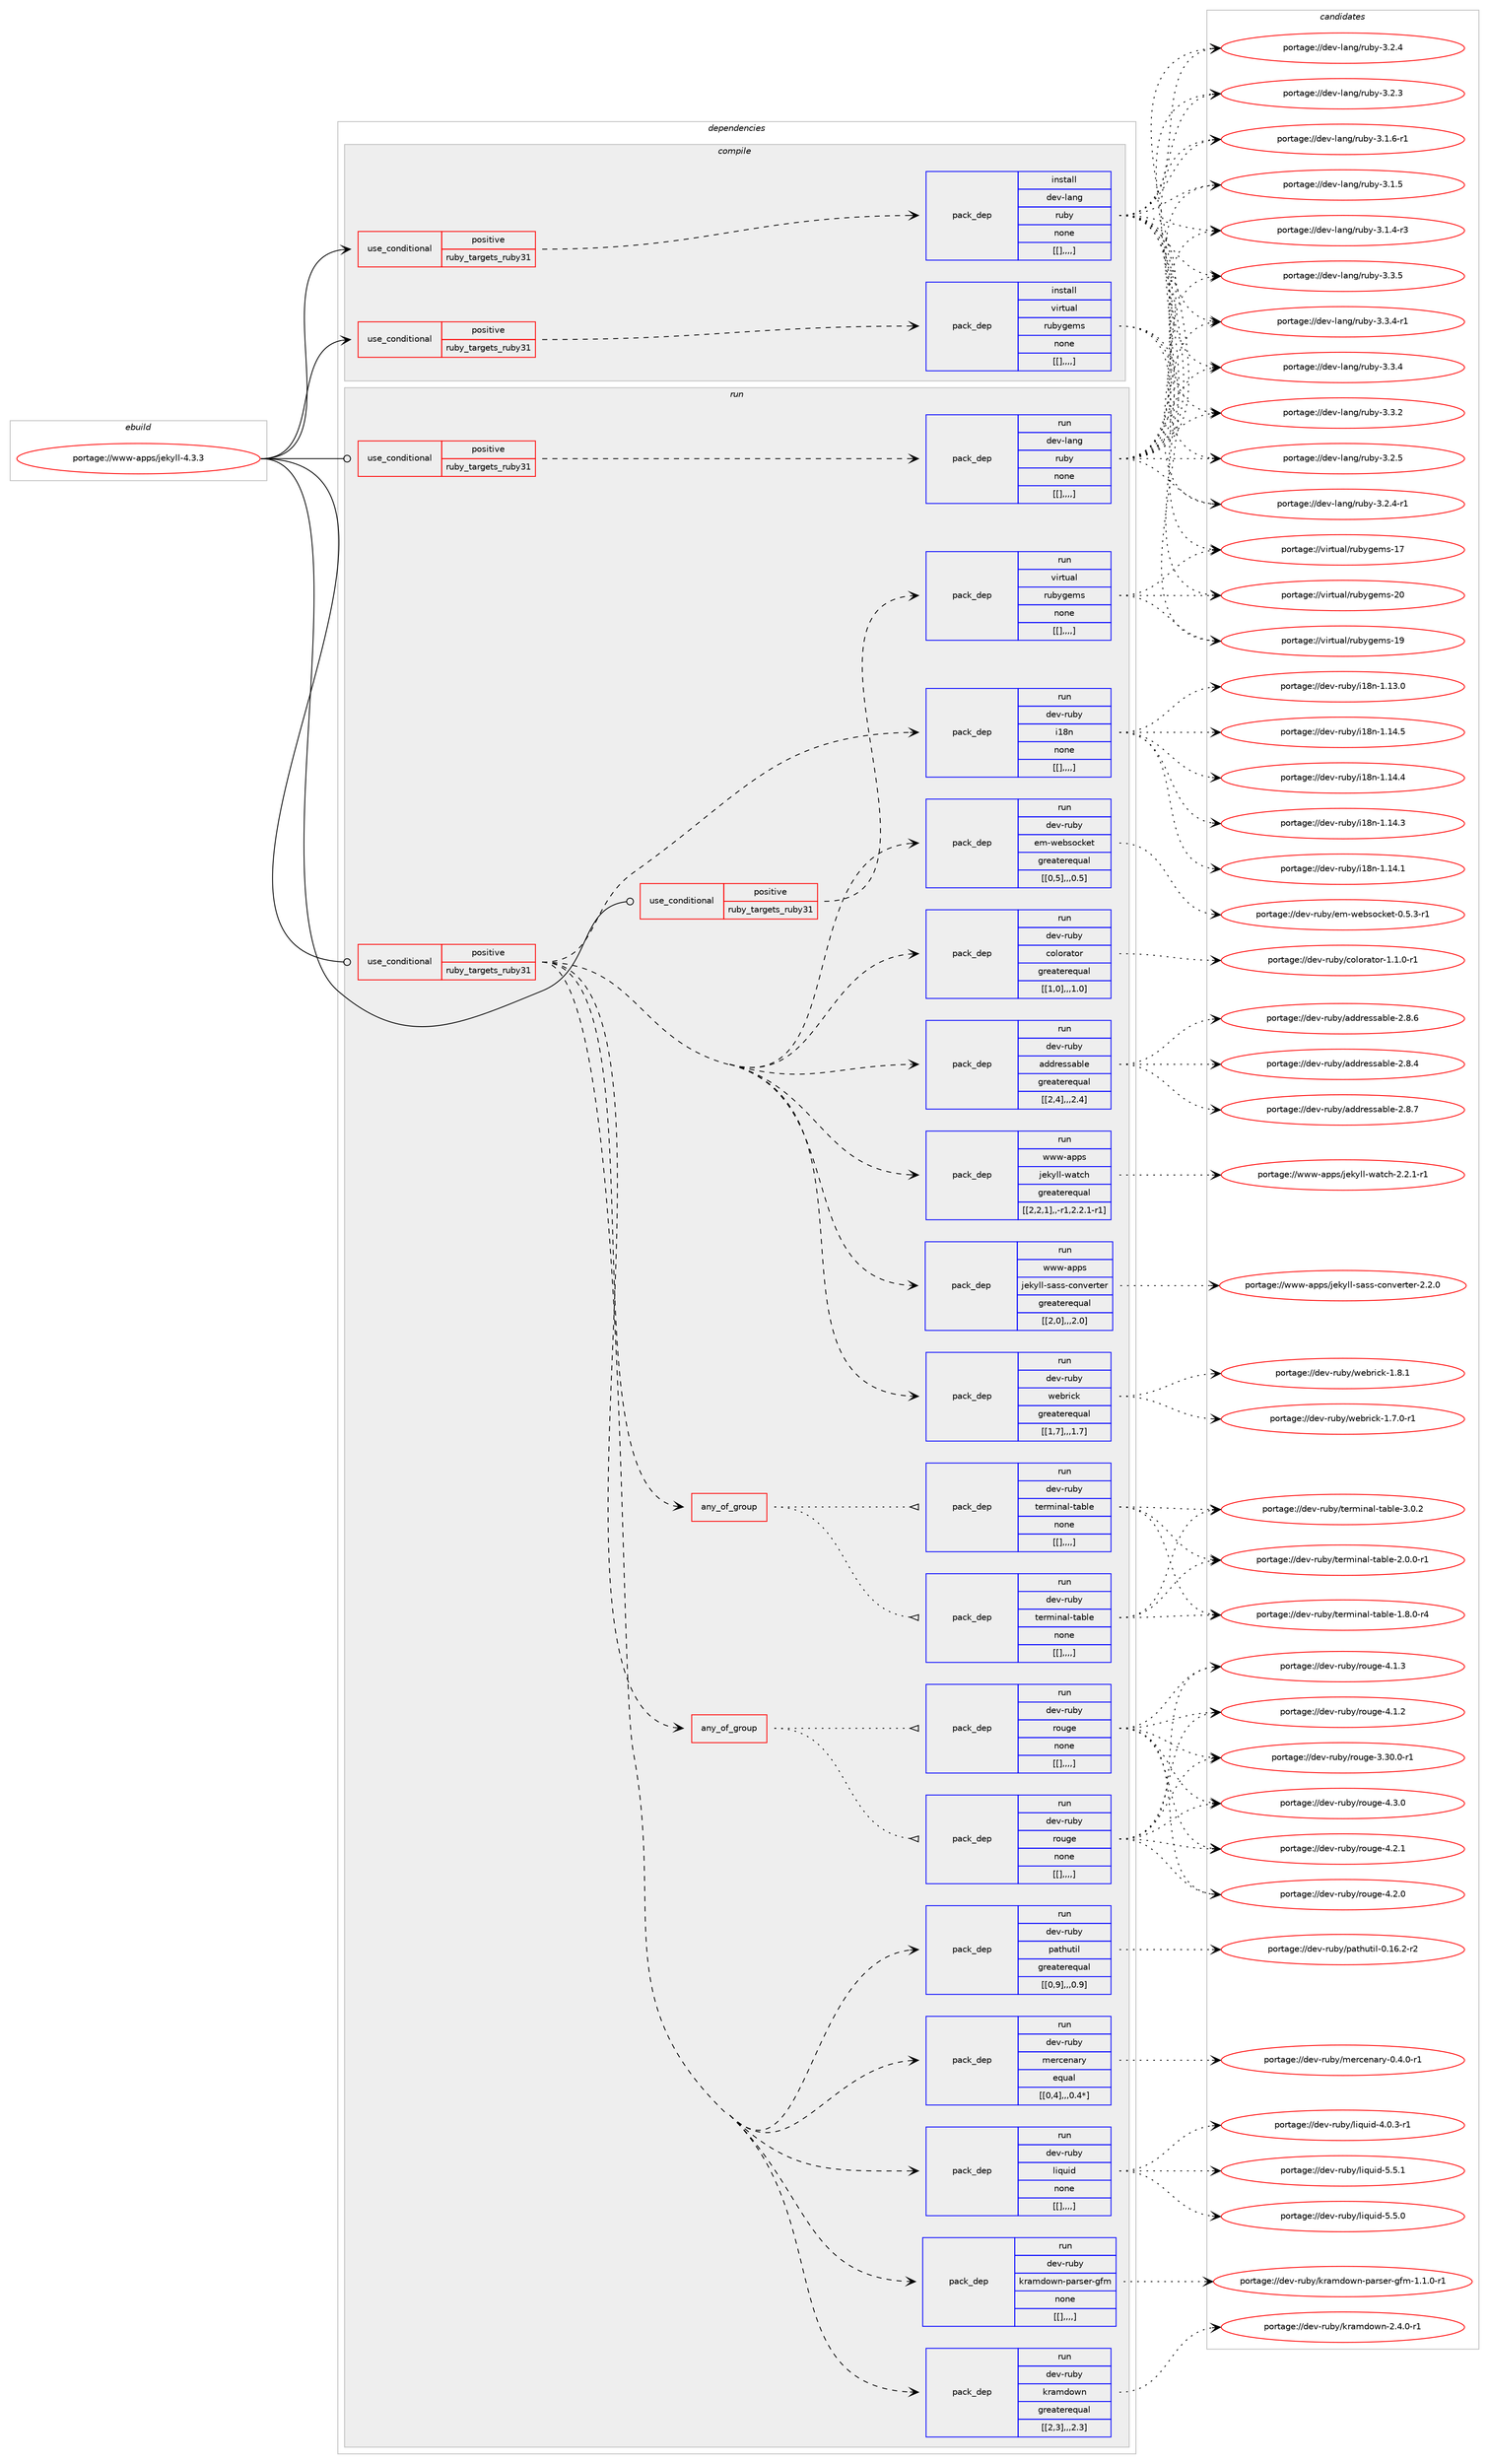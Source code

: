 digraph prolog {

# *************
# Graph options
# *************

newrank=true;
concentrate=true;
compound=true;
graph [rankdir=LR,fontname=Helvetica,fontsize=10,ranksep=1.5];#, ranksep=2.5, nodesep=0.2];
edge  [arrowhead=vee];
node  [fontname=Helvetica,fontsize=10];

# **********
# The ebuild
# **********

subgraph cluster_leftcol {
color=gray;
label=<<i>ebuild</i>>;
id [label="portage://www-apps/jekyll-4.3.3", color=red, width=4, href="../www-apps/jekyll-4.3.3.svg"];
}

# ****************
# The dependencies
# ****************

subgraph cluster_midcol {
color=gray;
label=<<i>dependencies</i>>;
subgraph cluster_compile {
fillcolor="#eeeeee";
style=filled;
label=<<i>compile</i>>;
subgraph cond123648 {
dependency464759 [label=<<TABLE BORDER="0" CELLBORDER="1" CELLSPACING="0" CELLPADDING="4"><TR><TD ROWSPAN="3" CELLPADDING="10">use_conditional</TD></TR><TR><TD>positive</TD></TR><TR><TD>ruby_targets_ruby31</TD></TR></TABLE>>, shape=none, color=red];
subgraph pack337718 {
dependency464760 [label=<<TABLE BORDER="0" CELLBORDER="1" CELLSPACING="0" CELLPADDING="4" WIDTH="220"><TR><TD ROWSPAN="6" CELLPADDING="30">pack_dep</TD></TR><TR><TD WIDTH="110">install</TD></TR><TR><TD>dev-lang</TD></TR><TR><TD>ruby</TD></TR><TR><TD>none</TD></TR><TR><TD>[[],,,,]</TD></TR></TABLE>>, shape=none, color=blue];
}
dependency464759:e -> dependency464760:w [weight=20,style="dashed",arrowhead="vee"];
}
id:e -> dependency464759:w [weight=20,style="solid",arrowhead="vee"];
subgraph cond123649 {
dependency464761 [label=<<TABLE BORDER="0" CELLBORDER="1" CELLSPACING="0" CELLPADDING="4"><TR><TD ROWSPAN="3" CELLPADDING="10">use_conditional</TD></TR><TR><TD>positive</TD></TR><TR><TD>ruby_targets_ruby31</TD></TR></TABLE>>, shape=none, color=red];
subgraph pack337719 {
dependency464762 [label=<<TABLE BORDER="0" CELLBORDER="1" CELLSPACING="0" CELLPADDING="4" WIDTH="220"><TR><TD ROWSPAN="6" CELLPADDING="30">pack_dep</TD></TR><TR><TD WIDTH="110">install</TD></TR><TR><TD>virtual</TD></TR><TR><TD>rubygems</TD></TR><TR><TD>none</TD></TR><TR><TD>[[],,,,]</TD></TR></TABLE>>, shape=none, color=blue];
}
dependency464761:e -> dependency464762:w [weight=20,style="dashed",arrowhead="vee"];
}
id:e -> dependency464761:w [weight=20,style="solid",arrowhead="vee"];
}
subgraph cluster_compileandrun {
fillcolor="#eeeeee";
style=filled;
label=<<i>compile and run</i>>;
}
subgraph cluster_run {
fillcolor="#eeeeee";
style=filled;
label=<<i>run</i>>;
subgraph cond123650 {
dependency464763 [label=<<TABLE BORDER="0" CELLBORDER="1" CELLSPACING="0" CELLPADDING="4"><TR><TD ROWSPAN="3" CELLPADDING="10">use_conditional</TD></TR><TR><TD>positive</TD></TR><TR><TD>ruby_targets_ruby31</TD></TR></TABLE>>, shape=none, color=red];
subgraph pack337720 {
dependency464764 [label=<<TABLE BORDER="0" CELLBORDER="1" CELLSPACING="0" CELLPADDING="4" WIDTH="220"><TR><TD ROWSPAN="6" CELLPADDING="30">pack_dep</TD></TR><TR><TD WIDTH="110">run</TD></TR><TR><TD>dev-lang</TD></TR><TR><TD>ruby</TD></TR><TR><TD>none</TD></TR><TR><TD>[[],,,,]</TD></TR></TABLE>>, shape=none, color=blue];
}
dependency464763:e -> dependency464764:w [weight=20,style="dashed",arrowhead="vee"];
}
id:e -> dependency464763:w [weight=20,style="solid",arrowhead="odot"];
subgraph cond123651 {
dependency464765 [label=<<TABLE BORDER="0" CELLBORDER="1" CELLSPACING="0" CELLPADDING="4"><TR><TD ROWSPAN="3" CELLPADDING="10">use_conditional</TD></TR><TR><TD>positive</TD></TR><TR><TD>ruby_targets_ruby31</TD></TR></TABLE>>, shape=none, color=red];
subgraph pack337721 {
dependency464766 [label=<<TABLE BORDER="0" CELLBORDER="1" CELLSPACING="0" CELLPADDING="4" WIDTH="220"><TR><TD ROWSPAN="6" CELLPADDING="30">pack_dep</TD></TR><TR><TD WIDTH="110">run</TD></TR><TR><TD>dev-ruby</TD></TR><TR><TD>addressable</TD></TR><TR><TD>greaterequal</TD></TR><TR><TD>[[2,4],,,2.4]</TD></TR></TABLE>>, shape=none, color=blue];
}
dependency464765:e -> dependency464766:w [weight=20,style="dashed",arrowhead="vee"];
subgraph pack337722 {
dependency464767 [label=<<TABLE BORDER="0" CELLBORDER="1" CELLSPACING="0" CELLPADDING="4" WIDTH="220"><TR><TD ROWSPAN="6" CELLPADDING="30">pack_dep</TD></TR><TR><TD WIDTH="110">run</TD></TR><TR><TD>dev-ruby</TD></TR><TR><TD>colorator</TD></TR><TR><TD>greaterequal</TD></TR><TR><TD>[[1,0],,,1.0]</TD></TR></TABLE>>, shape=none, color=blue];
}
dependency464765:e -> dependency464767:w [weight=20,style="dashed",arrowhead="vee"];
subgraph pack337723 {
dependency464768 [label=<<TABLE BORDER="0" CELLBORDER="1" CELLSPACING="0" CELLPADDING="4" WIDTH="220"><TR><TD ROWSPAN="6" CELLPADDING="30">pack_dep</TD></TR><TR><TD WIDTH="110">run</TD></TR><TR><TD>dev-ruby</TD></TR><TR><TD>em-websocket</TD></TR><TR><TD>greaterequal</TD></TR><TR><TD>[[0,5],,,0.5]</TD></TR></TABLE>>, shape=none, color=blue];
}
dependency464765:e -> dependency464768:w [weight=20,style="dashed",arrowhead="vee"];
subgraph pack337724 {
dependency464769 [label=<<TABLE BORDER="0" CELLBORDER="1" CELLSPACING="0" CELLPADDING="4" WIDTH="220"><TR><TD ROWSPAN="6" CELLPADDING="30">pack_dep</TD></TR><TR><TD WIDTH="110">run</TD></TR><TR><TD>dev-ruby</TD></TR><TR><TD>i18n</TD></TR><TR><TD>none</TD></TR><TR><TD>[[],,,,]</TD></TR></TABLE>>, shape=none, color=blue];
}
dependency464765:e -> dependency464769:w [weight=20,style="dashed",arrowhead="vee"];
subgraph pack337725 {
dependency464770 [label=<<TABLE BORDER="0" CELLBORDER="1" CELLSPACING="0" CELLPADDING="4" WIDTH="220"><TR><TD ROWSPAN="6" CELLPADDING="30">pack_dep</TD></TR><TR><TD WIDTH="110">run</TD></TR><TR><TD>dev-ruby</TD></TR><TR><TD>kramdown</TD></TR><TR><TD>greaterequal</TD></TR><TR><TD>[[2,3],,,2.3]</TD></TR></TABLE>>, shape=none, color=blue];
}
dependency464765:e -> dependency464770:w [weight=20,style="dashed",arrowhead="vee"];
subgraph pack337726 {
dependency464771 [label=<<TABLE BORDER="0" CELLBORDER="1" CELLSPACING="0" CELLPADDING="4" WIDTH="220"><TR><TD ROWSPAN="6" CELLPADDING="30">pack_dep</TD></TR><TR><TD WIDTH="110">run</TD></TR><TR><TD>dev-ruby</TD></TR><TR><TD>kramdown-parser-gfm</TD></TR><TR><TD>none</TD></TR><TR><TD>[[],,,,]</TD></TR></TABLE>>, shape=none, color=blue];
}
dependency464765:e -> dependency464771:w [weight=20,style="dashed",arrowhead="vee"];
subgraph pack337727 {
dependency464772 [label=<<TABLE BORDER="0" CELLBORDER="1" CELLSPACING="0" CELLPADDING="4" WIDTH="220"><TR><TD ROWSPAN="6" CELLPADDING="30">pack_dep</TD></TR><TR><TD WIDTH="110">run</TD></TR><TR><TD>dev-ruby</TD></TR><TR><TD>liquid</TD></TR><TR><TD>none</TD></TR><TR><TD>[[],,,,]</TD></TR></TABLE>>, shape=none, color=blue];
}
dependency464765:e -> dependency464772:w [weight=20,style="dashed",arrowhead="vee"];
subgraph pack337728 {
dependency464773 [label=<<TABLE BORDER="0" CELLBORDER="1" CELLSPACING="0" CELLPADDING="4" WIDTH="220"><TR><TD ROWSPAN="6" CELLPADDING="30">pack_dep</TD></TR><TR><TD WIDTH="110">run</TD></TR><TR><TD>dev-ruby</TD></TR><TR><TD>mercenary</TD></TR><TR><TD>equal</TD></TR><TR><TD>[[0,4],,,0.4*]</TD></TR></TABLE>>, shape=none, color=blue];
}
dependency464765:e -> dependency464773:w [weight=20,style="dashed",arrowhead="vee"];
subgraph pack337729 {
dependency464774 [label=<<TABLE BORDER="0" CELLBORDER="1" CELLSPACING="0" CELLPADDING="4" WIDTH="220"><TR><TD ROWSPAN="6" CELLPADDING="30">pack_dep</TD></TR><TR><TD WIDTH="110">run</TD></TR><TR><TD>dev-ruby</TD></TR><TR><TD>pathutil</TD></TR><TR><TD>greaterequal</TD></TR><TR><TD>[[0,9],,,0.9]</TD></TR></TABLE>>, shape=none, color=blue];
}
dependency464765:e -> dependency464774:w [weight=20,style="dashed",arrowhead="vee"];
subgraph any3188 {
dependency464775 [label=<<TABLE BORDER="0" CELLBORDER="1" CELLSPACING="0" CELLPADDING="4"><TR><TD CELLPADDING="10">any_of_group</TD></TR></TABLE>>, shape=none, color=red];subgraph pack337730 {
dependency464776 [label=<<TABLE BORDER="0" CELLBORDER="1" CELLSPACING="0" CELLPADDING="4" WIDTH="220"><TR><TD ROWSPAN="6" CELLPADDING="30">pack_dep</TD></TR><TR><TD WIDTH="110">run</TD></TR><TR><TD>dev-ruby</TD></TR><TR><TD>rouge</TD></TR><TR><TD>none</TD></TR><TR><TD>[[],,,,]</TD></TR></TABLE>>, shape=none, color=blue];
}
dependency464775:e -> dependency464776:w [weight=20,style="dotted",arrowhead="oinv"];
subgraph pack337731 {
dependency464777 [label=<<TABLE BORDER="0" CELLBORDER="1" CELLSPACING="0" CELLPADDING="4" WIDTH="220"><TR><TD ROWSPAN="6" CELLPADDING="30">pack_dep</TD></TR><TR><TD WIDTH="110">run</TD></TR><TR><TD>dev-ruby</TD></TR><TR><TD>rouge</TD></TR><TR><TD>none</TD></TR><TR><TD>[[],,,,]</TD></TR></TABLE>>, shape=none, color=blue];
}
dependency464775:e -> dependency464777:w [weight=20,style="dotted",arrowhead="oinv"];
}
dependency464765:e -> dependency464775:w [weight=20,style="dashed",arrowhead="vee"];
subgraph any3189 {
dependency464778 [label=<<TABLE BORDER="0" CELLBORDER="1" CELLSPACING="0" CELLPADDING="4"><TR><TD CELLPADDING="10">any_of_group</TD></TR></TABLE>>, shape=none, color=red];subgraph pack337732 {
dependency464779 [label=<<TABLE BORDER="0" CELLBORDER="1" CELLSPACING="0" CELLPADDING="4" WIDTH="220"><TR><TD ROWSPAN="6" CELLPADDING="30">pack_dep</TD></TR><TR><TD WIDTH="110">run</TD></TR><TR><TD>dev-ruby</TD></TR><TR><TD>terminal-table</TD></TR><TR><TD>none</TD></TR><TR><TD>[[],,,,]</TD></TR></TABLE>>, shape=none, color=blue];
}
dependency464778:e -> dependency464779:w [weight=20,style="dotted",arrowhead="oinv"];
subgraph pack337733 {
dependency464780 [label=<<TABLE BORDER="0" CELLBORDER="1" CELLSPACING="0" CELLPADDING="4" WIDTH="220"><TR><TD ROWSPAN="6" CELLPADDING="30">pack_dep</TD></TR><TR><TD WIDTH="110">run</TD></TR><TR><TD>dev-ruby</TD></TR><TR><TD>terminal-table</TD></TR><TR><TD>none</TD></TR><TR><TD>[[],,,,]</TD></TR></TABLE>>, shape=none, color=blue];
}
dependency464778:e -> dependency464780:w [weight=20,style="dotted",arrowhead="oinv"];
}
dependency464765:e -> dependency464778:w [weight=20,style="dashed",arrowhead="vee"];
subgraph pack337734 {
dependency464781 [label=<<TABLE BORDER="0" CELLBORDER="1" CELLSPACING="0" CELLPADDING="4" WIDTH="220"><TR><TD ROWSPAN="6" CELLPADDING="30">pack_dep</TD></TR><TR><TD WIDTH="110">run</TD></TR><TR><TD>dev-ruby</TD></TR><TR><TD>webrick</TD></TR><TR><TD>greaterequal</TD></TR><TR><TD>[[1,7],,,1.7]</TD></TR></TABLE>>, shape=none, color=blue];
}
dependency464765:e -> dependency464781:w [weight=20,style="dashed",arrowhead="vee"];
subgraph pack337735 {
dependency464782 [label=<<TABLE BORDER="0" CELLBORDER="1" CELLSPACING="0" CELLPADDING="4" WIDTH="220"><TR><TD ROWSPAN="6" CELLPADDING="30">pack_dep</TD></TR><TR><TD WIDTH="110">run</TD></TR><TR><TD>www-apps</TD></TR><TR><TD>jekyll-sass-converter</TD></TR><TR><TD>greaterequal</TD></TR><TR><TD>[[2,0],,,2.0]</TD></TR></TABLE>>, shape=none, color=blue];
}
dependency464765:e -> dependency464782:w [weight=20,style="dashed",arrowhead="vee"];
subgraph pack337736 {
dependency464783 [label=<<TABLE BORDER="0" CELLBORDER="1" CELLSPACING="0" CELLPADDING="4" WIDTH="220"><TR><TD ROWSPAN="6" CELLPADDING="30">pack_dep</TD></TR><TR><TD WIDTH="110">run</TD></TR><TR><TD>www-apps</TD></TR><TR><TD>jekyll-watch</TD></TR><TR><TD>greaterequal</TD></TR><TR><TD>[[2,2,1],,-r1,2.2.1-r1]</TD></TR></TABLE>>, shape=none, color=blue];
}
dependency464765:e -> dependency464783:w [weight=20,style="dashed",arrowhead="vee"];
}
id:e -> dependency464765:w [weight=20,style="solid",arrowhead="odot"];
subgraph cond123652 {
dependency464784 [label=<<TABLE BORDER="0" CELLBORDER="1" CELLSPACING="0" CELLPADDING="4"><TR><TD ROWSPAN="3" CELLPADDING="10">use_conditional</TD></TR><TR><TD>positive</TD></TR><TR><TD>ruby_targets_ruby31</TD></TR></TABLE>>, shape=none, color=red];
subgraph pack337737 {
dependency464785 [label=<<TABLE BORDER="0" CELLBORDER="1" CELLSPACING="0" CELLPADDING="4" WIDTH="220"><TR><TD ROWSPAN="6" CELLPADDING="30">pack_dep</TD></TR><TR><TD WIDTH="110">run</TD></TR><TR><TD>virtual</TD></TR><TR><TD>rubygems</TD></TR><TR><TD>none</TD></TR><TR><TD>[[],,,,]</TD></TR></TABLE>>, shape=none, color=blue];
}
dependency464784:e -> dependency464785:w [weight=20,style="dashed",arrowhead="vee"];
}
id:e -> dependency464784:w [weight=20,style="solid",arrowhead="odot"];
}
}

# **************
# The candidates
# **************

subgraph cluster_choices {
rank=same;
color=gray;
label=<<i>candidates</i>>;

subgraph choice337718 {
color=black;
nodesep=1;
choice10010111845108971101034711411798121455146514653 [label="portage://dev-lang/ruby-3.3.5", color=red, width=4,href="../dev-lang/ruby-3.3.5.svg"];
choice100101118451089711010347114117981214551465146524511449 [label="portage://dev-lang/ruby-3.3.4-r1", color=red, width=4,href="../dev-lang/ruby-3.3.4-r1.svg"];
choice10010111845108971101034711411798121455146514652 [label="portage://dev-lang/ruby-3.3.4", color=red, width=4,href="../dev-lang/ruby-3.3.4.svg"];
choice10010111845108971101034711411798121455146514650 [label="portage://dev-lang/ruby-3.3.2", color=red, width=4,href="../dev-lang/ruby-3.3.2.svg"];
choice10010111845108971101034711411798121455146504653 [label="portage://dev-lang/ruby-3.2.5", color=red, width=4,href="../dev-lang/ruby-3.2.5.svg"];
choice100101118451089711010347114117981214551465046524511449 [label="portage://dev-lang/ruby-3.2.4-r1", color=red, width=4,href="../dev-lang/ruby-3.2.4-r1.svg"];
choice10010111845108971101034711411798121455146504652 [label="portage://dev-lang/ruby-3.2.4", color=red, width=4,href="../dev-lang/ruby-3.2.4.svg"];
choice10010111845108971101034711411798121455146504651 [label="portage://dev-lang/ruby-3.2.3", color=red, width=4,href="../dev-lang/ruby-3.2.3.svg"];
choice100101118451089711010347114117981214551464946544511449 [label="portage://dev-lang/ruby-3.1.6-r1", color=red, width=4,href="../dev-lang/ruby-3.1.6-r1.svg"];
choice10010111845108971101034711411798121455146494653 [label="portage://dev-lang/ruby-3.1.5", color=red, width=4,href="../dev-lang/ruby-3.1.5.svg"];
choice100101118451089711010347114117981214551464946524511451 [label="portage://dev-lang/ruby-3.1.4-r3", color=red, width=4,href="../dev-lang/ruby-3.1.4-r3.svg"];
dependency464760:e -> choice10010111845108971101034711411798121455146514653:w [style=dotted,weight="100"];
dependency464760:e -> choice100101118451089711010347114117981214551465146524511449:w [style=dotted,weight="100"];
dependency464760:e -> choice10010111845108971101034711411798121455146514652:w [style=dotted,weight="100"];
dependency464760:e -> choice10010111845108971101034711411798121455146514650:w [style=dotted,weight="100"];
dependency464760:e -> choice10010111845108971101034711411798121455146504653:w [style=dotted,weight="100"];
dependency464760:e -> choice100101118451089711010347114117981214551465046524511449:w [style=dotted,weight="100"];
dependency464760:e -> choice10010111845108971101034711411798121455146504652:w [style=dotted,weight="100"];
dependency464760:e -> choice10010111845108971101034711411798121455146504651:w [style=dotted,weight="100"];
dependency464760:e -> choice100101118451089711010347114117981214551464946544511449:w [style=dotted,weight="100"];
dependency464760:e -> choice10010111845108971101034711411798121455146494653:w [style=dotted,weight="100"];
dependency464760:e -> choice100101118451089711010347114117981214551464946524511451:w [style=dotted,weight="100"];
}
subgraph choice337719 {
color=black;
nodesep=1;
choice118105114116117971084711411798121103101109115455048 [label="portage://virtual/rubygems-20", color=red, width=4,href="../virtual/rubygems-20.svg"];
choice118105114116117971084711411798121103101109115454957 [label="portage://virtual/rubygems-19", color=red, width=4,href="../virtual/rubygems-19.svg"];
choice118105114116117971084711411798121103101109115454955 [label="portage://virtual/rubygems-17", color=red, width=4,href="../virtual/rubygems-17.svg"];
dependency464762:e -> choice118105114116117971084711411798121103101109115455048:w [style=dotted,weight="100"];
dependency464762:e -> choice118105114116117971084711411798121103101109115454957:w [style=dotted,weight="100"];
dependency464762:e -> choice118105114116117971084711411798121103101109115454955:w [style=dotted,weight="100"];
}
subgraph choice337720 {
color=black;
nodesep=1;
choice10010111845108971101034711411798121455146514653 [label="portage://dev-lang/ruby-3.3.5", color=red, width=4,href="../dev-lang/ruby-3.3.5.svg"];
choice100101118451089711010347114117981214551465146524511449 [label="portage://dev-lang/ruby-3.3.4-r1", color=red, width=4,href="../dev-lang/ruby-3.3.4-r1.svg"];
choice10010111845108971101034711411798121455146514652 [label="portage://dev-lang/ruby-3.3.4", color=red, width=4,href="../dev-lang/ruby-3.3.4.svg"];
choice10010111845108971101034711411798121455146514650 [label="portage://dev-lang/ruby-3.3.2", color=red, width=4,href="../dev-lang/ruby-3.3.2.svg"];
choice10010111845108971101034711411798121455146504653 [label="portage://dev-lang/ruby-3.2.5", color=red, width=4,href="../dev-lang/ruby-3.2.5.svg"];
choice100101118451089711010347114117981214551465046524511449 [label="portage://dev-lang/ruby-3.2.4-r1", color=red, width=4,href="../dev-lang/ruby-3.2.4-r1.svg"];
choice10010111845108971101034711411798121455146504652 [label="portage://dev-lang/ruby-3.2.4", color=red, width=4,href="../dev-lang/ruby-3.2.4.svg"];
choice10010111845108971101034711411798121455146504651 [label="portage://dev-lang/ruby-3.2.3", color=red, width=4,href="../dev-lang/ruby-3.2.3.svg"];
choice100101118451089711010347114117981214551464946544511449 [label="portage://dev-lang/ruby-3.1.6-r1", color=red, width=4,href="../dev-lang/ruby-3.1.6-r1.svg"];
choice10010111845108971101034711411798121455146494653 [label="portage://dev-lang/ruby-3.1.5", color=red, width=4,href="../dev-lang/ruby-3.1.5.svg"];
choice100101118451089711010347114117981214551464946524511451 [label="portage://dev-lang/ruby-3.1.4-r3", color=red, width=4,href="../dev-lang/ruby-3.1.4-r3.svg"];
dependency464764:e -> choice10010111845108971101034711411798121455146514653:w [style=dotted,weight="100"];
dependency464764:e -> choice100101118451089711010347114117981214551465146524511449:w [style=dotted,weight="100"];
dependency464764:e -> choice10010111845108971101034711411798121455146514652:w [style=dotted,weight="100"];
dependency464764:e -> choice10010111845108971101034711411798121455146514650:w [style=dotted,weight="100"];
dependency464764:e -> choice10010111845108971101034711411798121455146504653:w [style=dotted,weight="100"];
dependency464764:e -> choice100101118451089711010347114117981214551465046524511449:w [style=dotted,weight="100"];
dependency464764:e -> choice10010111845108971101034711411798121455146504652:w [style=dotted,weight="100"];
dependency464764:e -> choice10010111845108971101034711411798121455146504651:w [style=dotted,weight="100"];
dependency464764:e -> choice100101118451089711010347114117981214551464946544511449:w [style=dotted,weight="100"];
dependency464764:e -> choice10010111845108971101034711411798121455146494653:w [style=dotted,weight="100"];
dependency464764:e -> choice100101118451089711010347114117981214551464946524511451:w [style=dotted,weight="100"];
}
subgraph choice337721 {
color=black;
nodesep=1;
choice100101118451141179812147971001001141011151159798108101455046564655 [label="portage://dev-ruby/addressable-2.8.7", color=red, width=4,href="../dev-ruby/addressable-2.8.7.svg"];
choice100101118451141179812147971001001141011151159798108101455046564654 [label="portage://dev-ruby/addressable-2.8.6", color=red, width=4,href="../dev-ruby/addressable-2.8.6.svg"];
choice100101118451141179812147971001001141011151159798108101455046564652 [label="portage://dev-ruby/addressable-2.8.4", color=red, width=4,href="../dev-ruby/addressable-2.8.4.svg"];
dependency464766:e -> choice100101118451141179812147971001001141011151159798108101455046564655:w [style=dotted,weight="100"];
dependency464766:e -> choice100101118451141179812147971001001141011151159798108101455046564654:w [style=dotted,weight="100"];
dependency464766:e -> choice100101118451141179812147971001001141011151159798108101455046564652:w [style=dotted,weight="100"];
}
subgraph choice337722 {
color=black;
nodesep=1;
choice10010111845114117981214799111108111114971161111144549464946484511449 [label="portage://dev-ruby/colorator-1.1.0-r1", color=red, width=4,href="../dev-ruby/colorator-1.1.0-r1.svg"];
dependency464767:e -> choice10010111845114117981214799111108111114971161111144549464946484511449:w [style=dotted,weight="100"];
}
subgraph choice337723 {
color=black;
nodesep=1;
choice1001011184511411798121471011094511910198115111991071011164548465346514511449 [label="portage://dev-ruby/em-websocket-0.5.3-r1", color=red, width=4,href="../dev-ruby/em-websocket-0.5.3-r1.svg"];
dependency464768:e -> choice1001011184511411798121471011094511910198115111991071011164548465346514511449:w [style=dotted,weight="100"];
}
subgraph choice337724 {
color=black;
nodesep=1;
choice100101118451141179812147105495611045494649524653 [label="portage://dev-ruby/i18n-1.14.5", color=red, width=4,href="../dev-ruby/i18n-1.14.5.svg"];
choice100101118451141179812147105495611045494649524652 [label="portage://dev-ruby/i18n-1.14.4", color=red, width=4,href="../dev-ruby/i18n-1.14.4.svg"];
choice100101118451141179812147105495611045494649524651 [label="portage://dev-ruby/i18n-1.14.3", color=red, width=4,href="../dev-ruby/i18n-1.14.3.svg"];
choice100101118451141179812147105495611045494649524649 [label="portage://dev-ruby/i18n-1.14.1", color=red, width=4,href="../dev-ruby/i18n-1.14.1.svg"];
choice100101118451141179812147105495611045494649514648 [label="portage://dev-ruby/i18n-1.13.0", color=red, width=4,href="../dev-ruby/i18n-1.13.0.svg"];
dependency464769:e -> choice100101118451141179812147105495611045494649524653:w [style=dotted,weight="100"];
dependency464769:e -> choice100101118451141179812147105495611045494649524652:w [style=dotted,weight="100"];
dependency464769:e -> choice100101118451141179812147105495611045494649524651:w [style=dotted,weight="100"];
dependency464769:e -> choice100101118451141179812147105495611045494649524649:w [style=dotted,weight="100"];
dependency464769:e -> choice100101118451141179812147105495611045494649514648:w [style=dotted,weight="100"];
}
subgraph choice337725 {
color=black;
nodesep=1;
choice100101118451141179812147107114971091001111191104550465246484511449 [label="portage://dev-ruby/kramdown-2.4.0-r1", color=red, width=4,href="../dev-ruby/kramdown-2.4.0-r1.svg"];
dependency464770:e -> choice100101118451141179812147107114971091001111191104550465246484511449:w [style=dotted,weight="100"];
}
subgraph choice337726 {
color=black;
nodesep=1;
choice100101118451141179812147107114971091001111191104511297114115101114451031021094549464946484511449 [label="portage://dev-ruby/kramdown-parser-gfm-1.1.0-r1", color=red, width=4,href="../dev-ruby/kramdown-parser-gfm-1.1.0-r1.svg"];
dependency464771:e -> choice100101118451141179812147107114971091001111191104511297114115101114451031021094549464946484511449:w [style=dotted,weight="100"];
}
subgraph choice337727 {
color=black;
nodesep=1;
choice100101118451141179812147108105113117105100455346534649 [label="portage://dev-ruby/liquid-5.5.1", color=red, width=4,href="../dev-ruby/liquid-5.5.1.svg"];
choice100101118451141179812147108105113117105100455346534648 [label="portage://dev-ruby/liquid-5.5.0", color=red, width=4,href="../dev-ruby/liquid-5.5.0.svg"];
choice1001011184511411798121471081051131171051004552464846514511449 [label="portage://dev-ruby/liquid-4.0.3-r1", color=red, width=4,href="../dev-ruby/liquid-4.0.3-r1.svg"];
dependency464772:e -> choice100101118451141179812147108105113117105100455346534649:w [style=dotted,weight="100"];
dependency464772:e -> choice100101118451141179812147108105113117105100455346534648:w [style=dotted,weight="100"];
dependency464772:e -> choice1001011184511411798121471081051131171051004552464846514511449:w [style=dotted,weight="100"];
}
subgraph choice337728 {
color=black;
nodesep=1;
choice10010111845114117981214710910111499101110971141214548465246484511449 [label="portage://dev-ruby/mercenary-0.4.0-r1", color=red, width=4,href="../dev-ruby/mercenary-0.4.0-r1.svg"];
dependency464773:e -> choice10010111845114117981214710910111499101110971141214548465246484511449:w [style=dotted,weight="100"];
}
subgraph choice337729 {
color=black;
nodesep=1;
choice10010111845114117981214711297116104117116105108454846495446504511450 [label="portage://dev-ruby/pathutil-0.16.2-r2", color=red, width=4,href="../dev-ruby/pathutil-0.16.2-r2.svg"];
dependency464774:e -> choice10010111845114117981214711297116104117116105108454846495446504511450:w [style=dotted,weight="100"];
}
subgraph choice337730 {
color=black;
nodesep=1;
choice100101118451141179812147114111117103101455246514648 [label="portage://dev-ruby/rouge-4.3.0", color=red, width=4,href="../dev-ruby/rouge-4.3.0.svg"];
choice100101118451141179812147114111117103101455246504649 [label="portage://dev-ruby/rouge-4.2.1", color=red, width=4,href="../dev-ruby/rouge-4.2.1.svg"];
choice100101118451141179812147114111117103101455246504648 [label="portage://dev-ruby/rouge-4.2.0", color=red, width=4,href="../dev-ruby/rouge-4.2.0.svg"];
choice100101118451141179812147114111117103101455246494651 [label="portage://dev-ruby/rouge-4.1.3", color=red, width=4,href="../dev-ruby/rouge-4.1.3.svg"];
choice100101118451141179812147114111117103101455246494650 [label="portage://dev-ruby/rouge-4.1.2", color=red, width=4,href="../dev-ruby/rouge-4.1.2.svg"];
choice100101118451141179812147114111117103101455146514846484511449 [label="portage://dev-ruby/rouge-3.30.0-r1", color=red, width=4,href="../dev-ruby/rouge-3.30.0-r1.svg"];
dependency464776:e -> choice100101118451141179812147114111117103101455246514648:w [style=dotted,weight="100"];
dependency464776:e -> choice100101118451141179812147114111117103101455246504649:w [style=dotted,weight="100"];
dependency464776:e -> choice100101118451141179812147114111117103101455246504648:w [style=dotted,weight="100"];
dependency464776:e -> choice100101118451141179812147114111117103101455246494651:w [style=dotted,weight="100"];
dependency464776:e -> choice100101118451141179812147114111117103101455246494650:w [style=dotted,weight="100"];
dependency464776:e -> choice100101118451141179812147114111117103101455146514846484511449:w [style=dotted,weight="100"];
}
subgraph choice337731 {
color=black;
nodesep=1;
choice100101118451141179812147114111117103101455246514648 [label="portage://dev-ruby/rouge-4.3.0", color=red, width=4,href="../dev-ruby/rouge-4.3.0.svg"];
choice100101118451141179812147114111117103101455246504649 [label="portage://dev-ruby/rouge-4.2.1", color=red, width=4,href="../dev-ruby/rouge-4.2.1.svg"];
choice100101118451141179812147114111117103101455246504648 [label="portage://dev-ruby/rouge-4.2.0", color=red, width=4,href="../dev-ruby/rouge-4.2.0.svg"];
choice100101118451141179812147114111117103101455246494651 [label="portage://dev-ruby/rouge-4.1.3", color=red, width=4,href="../dev-ruby/rouge-4.1.3.svg"];
choice100101118451141179812147114111117103101455246494650 [label="portage://dev-ruby/rouge-4.1.2", color=red, width=4,href="../dev-ruby/rouge-4.1.2.svg"];
choice100101118451141179812147114111117103101455146514846484511449 [label="portage://dev-ruby/rouge-3.30.0-r1", color=red, width=4,href="../dev-ruby/rouge-3.30.0-r1.svg"];
dependency464777:e -> choice100101118451141179812147114111117103101455246514648:w [style=dotted,weight="100"];
dependency464777:e -> choice100101118451141179812147114111117103101455246504649:w [style=dotted,weight="100"];
dependency464777:e -> choice100101118451141179812147114111117103101455246504648:w [style=dotted,weight="100"];
dependency464777:e -> choice100101118451141179812147114111117103101455246494651:w [style=dotted,weight="100"];
dependency464777:e -> choice100101118451141179812147114111117103101455246494650:w [style=dotted,weight="100"];
dependency464777:e -> choice100101118451141179812147114111117103101455146514846484511449:w [style=dotted,weight="100"];
}
subgraph choice337732 {
color=black;
nodesep=1;
choice10010111845114117981214711610111410910511097108451169798108101455146484650 [label="portage://dev-ruby/terminal-table-3.0.2", color=red, width=4,href="../dev-ruby/terminal-table-3.0.2.svg"];
choice100101118451141179812147116101114109105110971084511697981081014550464846484511449 [label="portage://dev-ruby/terminal-table-2.0.0-r1", color=red, width=4,href="../dev-ruby/terminal-table-2.0.0-r1.svg"];
choice100101118451141179812147116101114109105110971084511697981081014549465646484511452 [label="portage://dev-ruby/terminal-table-1.8.0-r4", color=red, width=4,href="../dev-ruby/terminal-table-1.8.0-r4.svg"];
dependency464779:e -> choice10010111845114117981214711610111410910511097108451169798108101455146484650:w [style=dotted,weight="100"];
dependency464779:e -> choice100101118451141179812147116101114109105110971084511697981081014550464846484511449:w [style=dotted,weight="100"];
dependency464779:e -> choice100101118451141179812147116101114109105110971084511697981081014549465646484511452:w [style=dotted,weight="100"];
}
subgraph choice337733 {
color=black;
nodesep=1;
choice10010111845114117981214711610111410910511097108451169798108101455146484650 [label="portage://dev-ruby/terminal-table-3.0.2", color=red, width=4,href="../dev-ruby/terminal-table-3.0.2.svg"];
choice100101118451141179812147116101114109105110971084511697981081014550464846484511449 [label="portage://dev-ruby/terminal-table-2.0.0-r1", color=red, width=4,href="../dev-ruby/terminal-table-2.0.0-r1.svg"];
choice100101118451141179812147116101114109105110971084511697981081014549465646484511452 [label="portage://dev-ruby/terminal-table-1.8.0-r4", color=red, width=4,href="../dev-ruby/terminal-table-1.8.0-r4.svg"];
dependency464780:e -> choice10010111845114117981214711610111410910511097108451169798108101455146484650:w [style=dotted,weight="100"];
dependency464780:e -> choice100101118451141179812147116101114109105110971084511697981081014550464846484511449:w [style=dotted,weight="100"];
dependency464780:e -> choice100101118451141179812147116101114109105110971084511697981081014549465646484511452:w [style=dotted,weight="100"];
}
subgraph choice337734 {
color=black;
nodesep=1;
choice1001011184511411798121471191019811410599107454946564649 [label="portage://dev-ruby/webrick-1.8.1", color=red, width=4,href="../dev-ruby/webrick-1.8.1.svg"];
choice10010111845114117981214711910198114105991074549465546484511449 [label="portage://dev-ruby/webrick-1.7.0-r1", color=red, width=4,href="../dev-ruby/webrick-1.7.0-r1.svg"];
dependency464781:e -> choice1001011184511411798121471191019811410599107454946564649:w [style=dotted,weight="100"];
dependency464781:e -> choice10010111845114117981214711910198114105991074549465546484511449:w [style=dotted,weight="100"];
}
subgraph choice337735 {
color=black;
nodesep=1;
choice11911911945971121121154710610110712110810845115971151154599111110118101114116101114455046504648 [label="portage://www-apps/jekyll-sass-converter-2.2.0", color=red, width=4,href="../www-apps/jekyll-sass-converter-2.2.0.svg"];
dependency464782:e -> choice11911911945971121121154710610110712110810845115971151154599111110118101114116101114455046504648:w [style=dotted,weight="100"];
}
subgraph choice337736 {
color=black;
nodesep=1;
choice1191191194597112112115471061011071211081084511997116991044550465046494511449 [label="portage://www-apps/jekyll-watch-2.2.1-r1", color=red, width=4,href="../www-apps/jekyll-watch-2.2.1-r1.svg"];
dependency464783:e -> choice1191191194597112112115471061011071211081084511997116991044550465046494511449:w [style=dotted,weight="100"];
}
subgraph choice337737 {
color=black;
nodesep=1;
choice118105114116117971084711411798121103101109115455048 [label="portage://virtual/rubygems-20", color=red, width=4,href="../virtual/rubygems-20.svg"];
choice118105114116117971084711411798121103101109115454957 [label="portage://virtual/rubygems-19", color=red, width=4,href="../virtual/rubygems-19.svg"];
choice118105114116117971084711411798121103101109115454955 [label="portage://virtual/rubygems-17", color=red, width=4,href="../virtual/rubygems-17.svg"];
dependency464785:e -> choice118105114116117971084711411798121103101109115455048:w [style=dotted,weight="100"];
dependency464785:e -> choice118105114116117971084711411798121103101109115454957:w [style=dotted,weight="100"];
dependency464785:e -> choice118105114116117971084711411798121103101109115454955:w [style=dotted,weight="100"];
}
}

}
